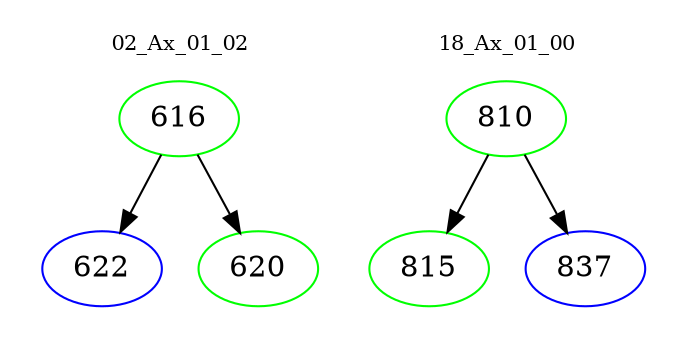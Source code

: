 digraph{
subgraph cluster_0 {
color = white
label = "02_Ax_01_02";
fontsize=10;
T0_616 [label="616", color="green"]
T0_616 -> T0_622 [color="black"]
T0_622 [label="622", color="blue"]
T0_616 -> T0_620 [color="black"]
T0_620 [label="620", color="green"]
}
subgraph cluster_1 {
color = white
label = "18_Ax_01_00";
fontsize=10;
T1_810 [label="810", color="green"]
T1_810 -> T1_815 [color="black"]
T1_815 [label="815", color="green"]
T1_810 -> T1_837 [color="black"]
T1_837 [label="837", color="blue"]
}
}
